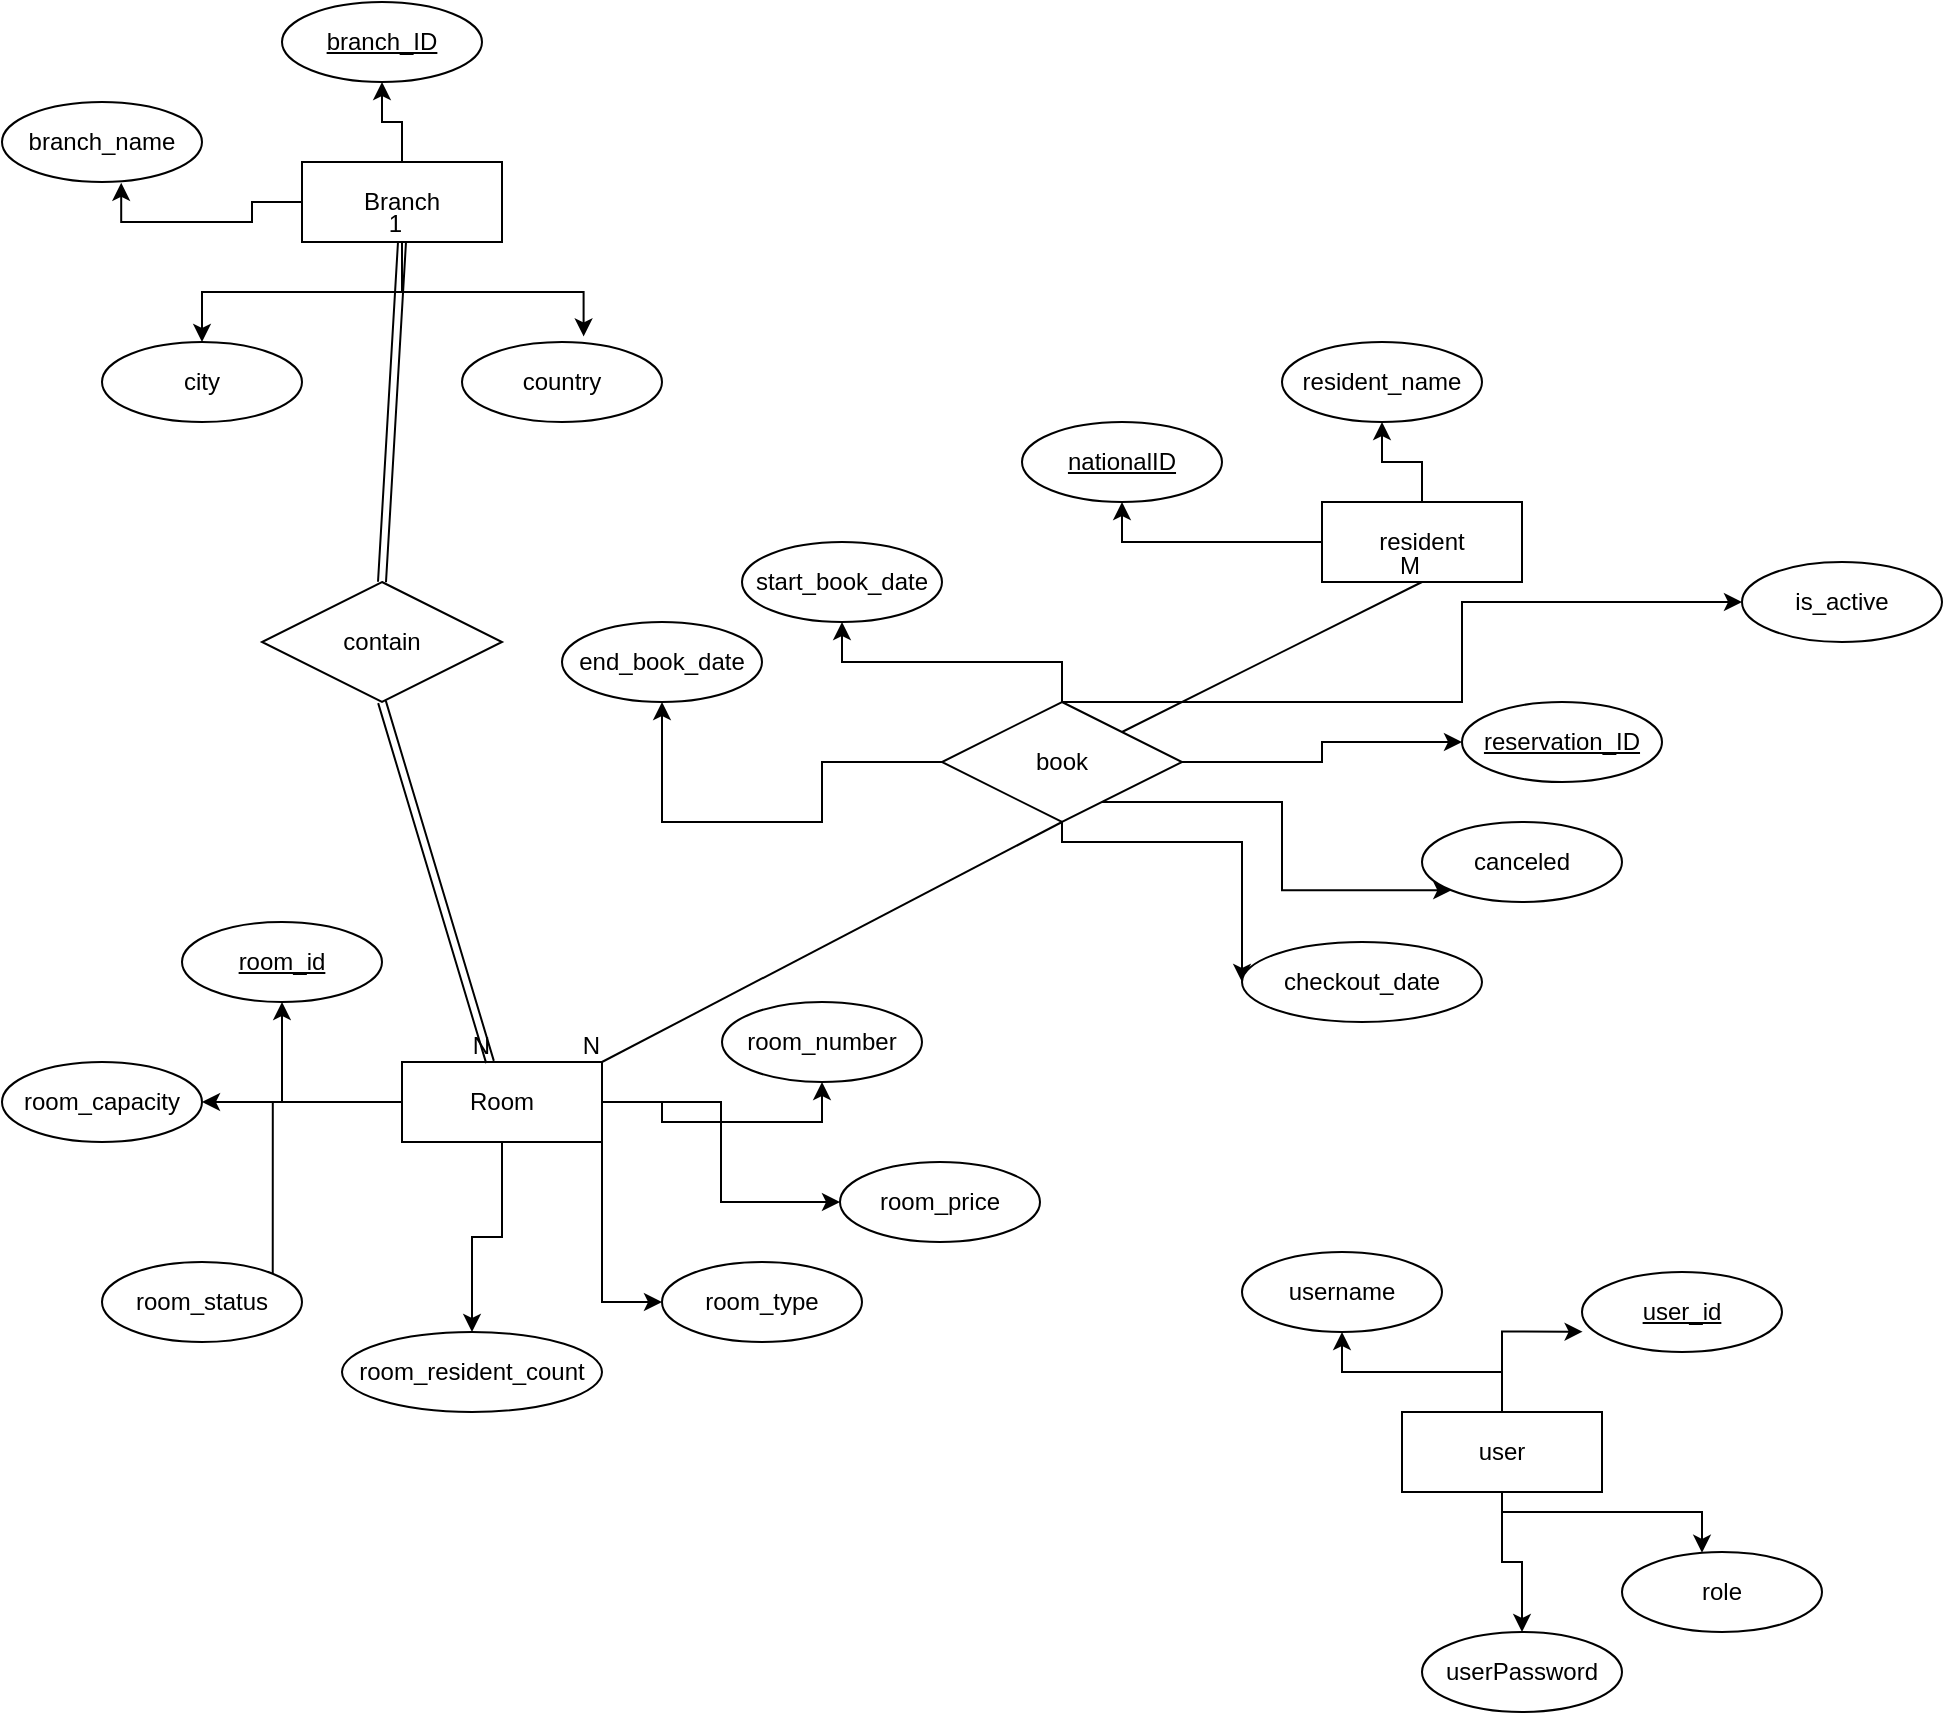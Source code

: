 <mxfile version="18.0.6" type="device"><diagram id="6tGs5GOUyEHm9aIr-RLj" name="ER model"><mxGraphModel dx="1278" dy="649" grid="1" gridSize="10" guides="1" tooltips="1" connect="1" arrows="1" fold="1" page="1" pageScale="1" pageWidth="827" pageHeight="1169" math="0" shadow="0"><root><mxCell id="0"/><mxCell id="1" parent="0"/><mxCell id="dQzMVaE4-Na0KDhgOlBn-5" style="edgeStyle=orthogonalEdgeStyle;rounded=0;orthogonalLoop=1;jettySize=auto;html=1;entryX=0.5;entryY=1;entryDx=0;entryDy=0;" parent="1" source="dQzMVaE4-Na0KDhgOlBn-1" target="dQzMVaE4-Na0KDhgOlBn-4" edge="1"><mxGeometry relative="1" as="geometry"/></mxCell><mxCell id="dQzMVaE4-Na0KDhgOlBn-7" style="edgeStyle=orthogonalEdgeStyle;rounded=0;orthogonalLoop=1;jettySize=auto;html=1;entryX=0.596;entryY=1.01;entryDx=0;entryDy=0;entryPerimeter=0;" parent="1" source="dQzMVaE4-Na0KDhgOlBn-1" target="dQzMVaE4-Na0KDhgOlBn-6" edge="1"><mxGeometry relative="1" as="geometry"/></mxCell><mxCell id="dQzMVaE4-Na0KDhgOlBn-43" style="edgeStyle=orthogonalEdgeStyle;rounded=0;orthogonalLoop=1;jettySize=auto;html=1;entryX=0.5;entryY=0;entryDx=0;entryDy=0;" parent="1" source="dQzMVaE4-Na0KDhgOlBn-1" target="dQzMVaE4-Na0KDhgOlBn-42" edge="1"><mxGeometry relative="1" as="geometry"/></mxCell><mxCell id="dQzMVaE4-Na0KDhgOlBn-45" style="edgeStyle=orthogonalEdgeStyle;rounded=0;orthogonalLoop=1;jettySize=auto;html=1;entryX=0.608;entryY=-0.07;entryDx=0;entryDy=0;entryPerimeter=0;" parent="1" source="dQzMVaE4-Na0KDhgOlBn-1" target="dQzMVaE4-Na0KDhgOlBn-44" edge="1"><mxGeometry relative="1" as="geometry"/></mxCell><mxCell id="dQzMVaE4-Na0KDhgOlBn-1" value="Branch" style="whiteSpace=wrap;html=1;align=center;" parent="1" vertex="1"><mxGeometry x="180" y="140" width="100" height="40" as="geometry"/></mxCell><mxCell id="dQzMVaE4-Na0KDhgOlBn-4" value="branch_ID" style="ellipse;whiteSpace=wrap;html=1;align=center;fontStyle=4;" parent="1" vertex="1"><mxGeometry x="170" y="60" width="100" height="40" as="geometry"/></mxCell><mxCell id="dQzMVaE4-Na0KDhgOlBn-6" value="branch_name" style="ellipse;whiteSpace=wrap;html=1;align=center;" parent="1" vertex="1"><mxGeometry x="30" y="110" width="100" height="40" as="geometry"/></mxCell><mxCell id="dQzMVaE4-Na0KDhgOlBn-10" style="edgeStyle=orthogonalEdgeStyle;rounded=0;orthogonalLoop=1;jettySize=auto;html=1;" parent="1" source="dQzMVaE4-Na0KDhgOlBn-8" target="dQzMVaE4-Na0KDhgOlBn-9" edge="1"><mxGeometry relative="1" as="geometry"/></mxCell><mxCell id="dQzMVaE4-Na0KDhgOlBn-12" style="edgeStyle=orthogonalEdgeStyle;rounded=0;orthogonalLoop=1;jettySize=auto;html=1;entryX=0.5;entryY=1;entryDx=0;entryDy=0;" parent="1" source="dQzMVaE4-Na0KDhgOlBn-8" target="dQzMVaE4-Na0KDhgOlBn-11" edge="1"><mxGeometry relative="1" as="geometry"/></mxCell><mxCell id="dQzMVaE4-Na0KDhgOlBn-14" style="edgeStyle=orthogonalEdgeStyle;rounded=0;orthogonalLoop=1;jettySize=auto;html=1;entryX=0;entryY=0.5;entryDx=0;entryDy=0;" parent="1" source="dQzMVaE4-Na0KDhgOlBn-8" target="dQzMVaE4-Na0KDhgOlBn-13" edge="1"><mxGeometry relative="1" as="geometry"><Array as="points"><mxPoint x="330" y="640"/><mxPoint x="330" y="710"/></Array></mxGeometry></mxCell><mxCell id="dQzMVaE4-Na0KDhgOlBn-16" style="edgeStyle=orthogonalEdgeStyle;rounded=0;orthogonalLoop=1;jettySize=auto;html=1;" parent="1" source="dQzMVaE4-Na0KDhgOlBn-8" target="dQzMVaE4-Na0KDhgOlBn-15" edge="1"><mxGeometry relative="1" as="geometry"/></mxCell><mxCell id="dQzMVaE4-Na0KDhgOlBn-18" style="edgeStyle=orthogonalEdgeStyle;rounded=0;orthogonalLoop=1;jettySize=auto;html=1;entryX=1;entryY=1;entryDx=0;entryDy=0;" parent="1" source="dQzMVaE4-Na0KDhgOlBn-8" target="dQzMVaE4-Na0KDhgOlBn-17" edge="1"><mxGeometry relative="1" as="geometry"/></mxCell><mxCell id="dQzMVaE4-Na0KDhgOlBn-20" style="edgeStyle=orthogonalEdgeStyle;rounded=0;orthogonalLoop=1;jettySize=auto;html=1;" parent="1" source="dQzMVaE4-Na0KDhgOlBn-53" target="dQzMVaE4-Na0KDhgOlBn-19" edge="1"><mxGeometry relative="1" as="geometry"/></mxCell><mxCell id="dQzMVaE4-Na0KDhgOlBn-22" style="edgeStyle=orthogonalEdgeStyle;rounded=0;orthogonalLoop=1;jettySize=auto;html=1;entryX=0.5;entryY=1;entryDx=0;entryDy=0;exitX=1;exitY=0.5;exitDx=0;exitDy=0;" parent="1" source="dQzMVaE4-Na0KDhgOlBn-53" target="dQzMVaE4-Na0KDhgOlBn-21" edge="1"><mxGeometry relative="1" as="geometry"><Array as="points"><mxPoint x="440" y="440"/><mxPoint x="440" y="470"/><mxPoint x="360" y="470"/></Array></mxGeometry></mxCell><mxCell id="dQzMVaE4-Na0KDhgOlBn-25" style="edgeStyle=orthogonalEdgeStyle;rounded=0;orthogonalLoop=1;jettySize=auto;html=1;entryX=0;entryY=0.5;entryDx=0;entryDy=0;" parent="1" source="dQzMVaE4-Na0KDhgOlBn-8" target="dQzMVaE4-Na0KDhgOlBn-24" edge="1"><mxGeometry relative="1" as="geometry"/></mxCell><mxCell id="CMpgexFc4yuXHS4t73v5-2" style="edgeStyle=orthogonalEdgeStyle;rounded=0;orthogonalLoop=1;jettySize=auto;html=1;entryX=0.5;entryY=0;entryDx=0;entryDy=0;" parent="1" source="dQzMVaE4-Na0KDhgOlBn-8" target="CMpgexFc4yuXHS4t73v5-1" edge="1"><mxGeometry relative="1" as="geometry"/></mxCell><mxCell id="dQzMVaE4-Na0KDhgOlBn-8" value="Room" style="whiteSpace=wrap;html=1;align=center;" parent="1" vertex="1"><mxGeometry x="230" y="590" width="100" height="40" as="geometry"/></mxCell><mxCell id="dQzMVaE4-Na0KDhgOlBn-9" value="room_id" style="ellipse;whiteSpace=wrap;html=1;align=center;fontStyle=4;" parent="1" vertex="1"><mxGeometry x="120" y="520" width="100" height="40" as="geometry"/></mxCell><mxCell id="dQzMVaE4-Na0KDhgOlBn-11" value="room_number" style="ellipse;whiteSpace=wrap;html=1;align=center;" parent="1" vertex="1"><mxGeometry x="390" y="560" width="100" height="40" as="geometry"/></mxCell><mxCell id="dQzMVaE4-Na0KDhgOlBn-13" value="room_type" style="ellipse;whiteSpace=wrap;html=1;align=center;" parent="1" vertex="1"><mxGeometry x="360" y="690" width="100" height="40" as="geometry"/></mxCell><mxCell id="dQzMVaE4-Na0KDhgOlBn-15" value="room_capacity" style="ellipse;whiteSpace=wrap;html=1;align=center;" parent="1" vertex="1"><mxGeometry x="30" y="590" width="100" height="40" as="geometry"/></mxCell><mxCell id="dQzMVaE4-Na0KDhgOlBn-17" value="room_status" style="ellipse;whiteSpace=wrap;html=1;align=center;" parent="1" vertex="1"><mxGeometry x="80" y="690" width="100" height="40" as="geometry"/></mxCell><mxCell id="dQzMVaE4-Na0KDhgOlBn-19" value="start_book_date" style="ellipse;whiteSpace=wrap;html=1;align=center;" parent="1" vertex="1"><mxGeometry x="400" y="330" width="100" height="40" as="geometry"/></mxCell><mxCell id="dQzMVaE4-Na0KDhgOlBn-21" value="end_book_date" style="ellipse;whiteSpace=wrap;html=1;align=center;" parent="1" vertex="1"><mxGeometry x="310" y="370" width="100" height="40" as="geometry"/></mxCell><mxCell id="dQzMVaE4-Na0KDhgOlBn-28" style="edgeStyle=orthogonalEdgeStyle;rounded=0;orthogonalLoop=1;jettySize=auto;html=1;entryX=0.5;entryY=1;entryDx=0;entryDy=0;" parent="1" source="dQzMVaE4-Na0KDhgOlBn-23" target="dQzMVaE4-Na0KDhgOlBn-26" edge="1"><mxGeometry relative="1" as="geometry"/></mxCell><mxCell id="dQzMVaE4-Na0KDhgOlBn-32" style="edgeStyle=orthogonalEdgeStyle;rounded=0;orthogonalLoop=1;jettySize=auto;html=1;entryX=0.5;entryY=1;entryDx=0;entryDy=0;" parent="1" source="dQzMVaE4-Na0KDhgOlBn-23" target="dQzMVaE4-Na0KDhgOlBn-31" edge="1"><mxGeometry relative="1" as="geometry"/></mxCell><mxCell id="dQzMVaE4-Na0KDhgOlBn-23" value="resident" style="whiteSpace=wrap;html=1;align=center;" parent="1" vertex="1"><mxGeometry x="690" y="310" width="100" height="40" as="geometry"/></mxCell><mxCell id="dQzMVaE4-Na0KDhgOlBn-24" value="room_price" style="ellipse;whiteSpace=wrap;html=1;align=center;" parent="1" vertex="1"><mxGeometry x="449" y="640" width="100" height="40" as="geometry"/></mxCell><mxCell id="dQzMVaE4-Na0KDhgOlBn-26" value="resident_name" style="ellipse;whiteSpace=wrap;html=1;align=center;" parent="1" vertex="1"><mxGeometry x="670" y="230" width="100" height="40" as="geometry"/></mxCell><mxCell id="dQzMVaE4-Na0KDhgOlBn-37" style="edgeStyle=orthogonalEdgeStyle;rounded=0;orthogonalLoop=1;jettySize=auto;html=1;entryX=0.003;entryY=0.746;entryDx=0;entryDy=0;entryPerimeter=0;" parent="1" source="dQzMVaE4-Na0KDhgOlBn-30" target="dQzMVaE4-Na0KDhgOlBn-33" edge="1"><mxGeometry relative="1" as="geometry"/></mxCell><mxCell id="dQzMVaE4-Na0KDhgOlBn-38" style="edgeStyle=orthogonalEdgeStyle;rounded=0;orthogonalLoop=1;jettySize=auto;html=1;entryX=0.5;entryY=1;entryDx=0;entryDy=0;" parent="1" source="dQzMVaE4-Na0KDhgOlBn-30" target="dQzMVaE4-Na0KDhgOlBn-34" edge="1"><mxGeometry relative="1" as="geometry"/></mxCell><mxCell id="dQzMVaE4-Na0KDhgOlBn-40" style="edgeStyle=orthogonalEdgeStyle;rounded=0;orthogonalLoop=1;jettySize=auto;html=1;entryX=0.5;entryY=0;entryDx=0;entryDy=0;" parent="1" source="dQzMVaE4-Na0KDhgOlBn-30" target="dQzMVaE4-Na0KDhgOlBn-36" edge="1"><mxGeometry relative="1" as="geometry"/></mxCell><mxCell id="dQzMVaE4-Na0KDhgOlBn-41" style="edgeStyle=orthogonalEdgeStyle;rounded=0;orthogonalLoop=1;jettySize=auto;html=1;" parent="1" source="dQzMVaE4-Na0KDhgOlBn-30" target="dQzMVaE4-Na0KDhgOlBn-35" edge="1"><mxGeometry relative="1" as="geometry"><Array as="points"><mxPoint x="780" y="815"/><mxPoint x="880" y="815"/></Array></mxGeometry></mxCell><mxCell id="dQzMVaE4-Na0KDhgOlBn-30" value="user" style="whiteSpace=wrap;html=1;align=center;" parent="1" vertex="1"><mxGeometry x="730" y="765" width="100" height="40" as="geometry"/></mxCell><mxCell id="dQzMVaE4-Na0KDhgOlBn-31" value="nationalID" style="ellipse;whiteSpace=wrap;html=1;align=center;fontStyle=4" parent="1" vertex="1"><mxGeometry x="540" y="270" width="100" height="40" as="geometry"/></mxCell><mxCell id="dQzMVaE4-Na0KDhgOlBn-33" value="user_id" style="ellipse;whiteSpace=wrap;html=1;align=center;fontStyle=4;" parent="1" vertex="1"><mxGeometry x="820" y="695" width="100" height="40" as="geometry"/></mxCell><mxCell id="dQzMVaE4-Na0KDhgOlBn-34" value="username" style="ellipse;whiteSpace=wrap;html=1;align=center;" parent="1" vertex="1"><mxGeometry x="650" y="685" width="100" height="40" as="geometry"/></mxCell><mxCell id="dQzMVaE4-Na0KDhgOlBn-35" value="role" style="ellipse;whiteSpace=wrap;html=1;align=center;" parent="1" vertex="1"><mxGeometry x="840" y="835" width="100" height="40" as="geometry"/></mxCell><mxCell id="dQzMVaE4-Na0KDhgOlBn-36" value="userPassword" style="ellipse;whiteSpace=wrap;html=1;align=center;" parent="1" vertex="1"><mxGeometry x="740" y="875" width="100" height="40" as="geometry"/></mxCell><mxCell id="dQzMVaE4-Na0KDhgOlBn-42" value="city" style="ellipse;whiteSpace=wrap;html=1;align=center;" parent="1" vertex="1"><mxGeometry x="80" y="230" width="100" height="40" as="geometry"/></mxCell><mxCell id="dQzMVaE4-Na0KDhgOlBn-44" value="country" style="ellipse;whiteSpace=wrap;html=1;align=center;" parent="1" vertex="1"><mxGeometry x="260" y="230" width="100" height="40" as="geometry"/></mxCell><mxCell id="dQzMVaE4-Na0KDhgOlBn-46" value="contain" style="shape=rhombus;perimeter=rhombusPerimeter;whiteSpace=wrap;html=1;align=center;" parent="1" vertex="1"><mxGeometry x="160" y="350" width="120" height="60" as="geometry"/></mxCell><mxCell id="dQzMVaE4-Na0KDhgOlBn-47" value="" style="shape=link;html=1;rounded=0;exitX=0.5;exitY=1;exitDx=0;exitDy=0;" parent="1" source="dQzMVaE4-Na0KDhgOlBn-46" target="dQzMVaE4-Na0KDhgOlBn-8" edge="1"><mxGeometry relative="1" as="geometry"><mxPoint x="340" y="420" as="sourcePoint"/><mxPoint x="500" y="420" as="targetPoint"/></mxGeometry></mxCell><mxCell id="dQzMVaE4-Na0KDhgOlBn-48" value="N" style="resizable=0;html=1;align=right;verticalAlign=bottom;" parent="dQzMVaE4-Na0KDhgOlBn-47" connectable="0" vertex="1"><mxGeometry x="1" relative="1" as="geometry"/></mxCell><mxCell id="dQzMVaE4-Na0KDhgOlBn-49" value="" style="shape=link;html=1;rounded=0;entryX=0.5;entryY=1;entryDx=0;entryDy=0;exitX=0.5;exitY=0;exitDx=0;exitDy=0;" parent="1" source="dQzMVaE4-Na0KDhgOlBn-46" target="dQzMVaE4-Na0KDhgOlBn-1" edge="1"><mxGeometry relative="1" as="geometry"><mxPoint x="340" y="320" as="sourcePoint"/><mxPoint x="500" y="320" as="targetPoint"/></mxGeometry></mxCell><mxCell id="dQzMVaE4-Na0KDhgOlBn-50" value="1" style="resizable=0;html=1;align=right;verticalAlign=bottom;" parent="dQzMVaE4-Na0KDhgOlBn-49" connectable="0" vertex="1"><mxGeometry x="1" relative="1" as="geometry"/></mxCell><mxCell id="dQzMVaE4-Na0KDhgOlBn-51" value="" style="endArrow=none;html=1;rounded=0;exitX=0.5;exitY=1;exitDx=0;exitDy=0;entryX=1;entryY=0;entryDx=0;entryDy=0;" parent="1" source="dQzMVaE4-Na0KDhgOlBn-53" target="dQzMVaE4-Na0KDhgOlBn-8" edge="1"><mxGeometry relative="1" as="geometry"><mxPoint x="490" y="530" as="sourcePoint"/><mxPoint x="650" y="530" as="targetPoint"/></mxGeometry></mxCell><mxCell id="dQzMVaE4-Na0KDhgOlBn-52" value="N" style="resizable=0;html=1;align=right;verticalAlign=bottom;" parent="dQzMVaE4-Na0KDhgOlBn-51" connectable="0" vertex="1"><mxGeometry x="1" relative="1" as="geometry"/></mxCell><mxCell id="dQzMVaE4-Na0KDhgOlBn-57" style="edgeStyle=orthogonalEdgeStyle;rounded=0;orthogonalLoop=1;jettySize=auto;html=1;entryX=0;entryY=0.5;entryDx=0;entryDy=0;" parent="1" source="dQzMVaE4-Na0KDhgOlBn-53" target="dQzMVaE4-Na0KDhgOlBn-56" edge="1"><mxGeometry relative="1" as="geometry"><Array as="points"><mxPoint x="560" y="480"/></Array></mxGeometry></mxCell><mxCell id="FTN4j8MDB79RjyytQoeR-2" style="edgeStyle=orthogonalEdgeStyle;rounded=0;orthogonalLoop=1;jettySize=auto;html=1;entryX=0;entryY=1;entryDx=0;entryDy=0;" parent="1" source="dQzMVaE4-Na0KDhgOlBn-53" target="FTN4j8MDB79RjyytQoeR-1" edge="1"><mxGeometry relative="1" as="geometry"><Array as="points"><mxPoint x="670" y="460"/><mxPoint x="670" y="504"/></Array></mxGeometry></mxCell><mxCell id="FTN4j8MDB79RjyytQoeR-4" style="edgeStyle=orthogonalEdgeStyle;rounded=0;orthogonalLoop=1;jettySize=auto;html=1;entryX=0;entryY=0.5;entryDx=0;entryDy=0;" parent="1" source="dQzMVaE4-Na0KDhgOlBn-53" target="FTN4j8MDB79RjyytQoeR-3" edge="1"><mxGeometry relative="1" as="geometry"/></mxCell><mxCell id="qwvOKbz7bGCoVXjpwf61-2" style="edgeStyle=orthogonalEdgeStyle;rounded=0;orthogonalLoop=1;jettySize=auto;html=1;entryX=0;entryY=0.5;entryDx=0;entryDy=0;" edge="1" parent="1" source="dQzMVaE4-Na0KDhgOlBn-53" target="qwvOKbz7bGCoVXjpwf61-1"><mxGeometry relative="1" as="geometry"><Array as="points"><mxPoint x="760" y="410"/><mxPoint x="760" y="360"/></Array></mxGeometry></mxCell><mxCell id="dQzMVaE4-Na0KDhgOlBn-53" value="book" style="shape=rhombus;perimeter=rhombusPerimeter;whiteSpace=wrap;html=1;align=center;" parent="1" vertex="1"><mxGeometry x="500" y="410" width="120" height="60" as="geometry"/></mxCell><mxCell id="dQzMVaE4-Na0KDhgOlBn-54" value="" style="endArrow=none;html=1;rounded=0;entryX=0.5;entryY=1;entryDx=0;entryDy=0;" parent="1" source="dQzMVaE4-Na0KDhgOlBn-53" target="dQzMVaE4-Na0KDhgOlBn-23" edge="1"><mxGeometry relative="1" as="geometry"><mxPoint x="600" y="500" as="sourcePoint"/><mxPoint x="760" y="500" as="targetPoint"/></mxGeometry></mxCell><mxCell id="dQzMVaE4-Na0KDhgOlBn-55" value="M" style="resizable=0;html=1;align=right;verticalAlign=bottom;" parent="dQzMVaE4-Na0KDhgOlBn-54" connectable="0" vertex="1"><mxGeometry x="1" relative="1" as="geometry"/></mxCell><mxCell id="dQzMVaE4-Na0KDhgOlBn-56" value="checkout_date" style="ellipse;whiteSpace=wrap;html=1;align=center;" parent="1" vertex="1"><mxGeometry x="650" y="530" width="120" height="40" as="geometry"/></mxCell><mxCell id="CMpgexFc4yuXHS4t73v5-1" value="room_resident_count" style="ellipse;whiteSpace=wrap;html=1;align=center;" parent="1" vertex="1"><mxGeometry x="200" y="725" width="130" height="40" as="geometry"/></mxCell><mxCell id="FTN4j8MDB79RjyytQoeR-1" value="canceled" style="ellipse;whiteSpace=wrap;html=1;align=center;" parent="1" vertex="1"><mxGeometry x="740" y="470" width="100" height="40" as="geometry"/></mxCell><mxCell id="FTN4j8MDB79RjyytQoeR-3" value="reservation_ID" style="ellipse;whiteSpace=wrap;html=1;align=center;fontStyle=4;" parent="1" vertex="1"><mxGeometry x="760" y="410" width="100" height="40" as="geometry"/></mxCell><mxCell id="qwvOKbz7bGCoVXjpwf61-1" value="is_active" style="ellipse;whiteSpace=wrap;html=1;align=center;" vertex="1" parent="1"><mxGeometry x="900" y="340" width="100" height="40" as="geometry"/></mxCell></root></mxGraphModel></diagram></mxfile>